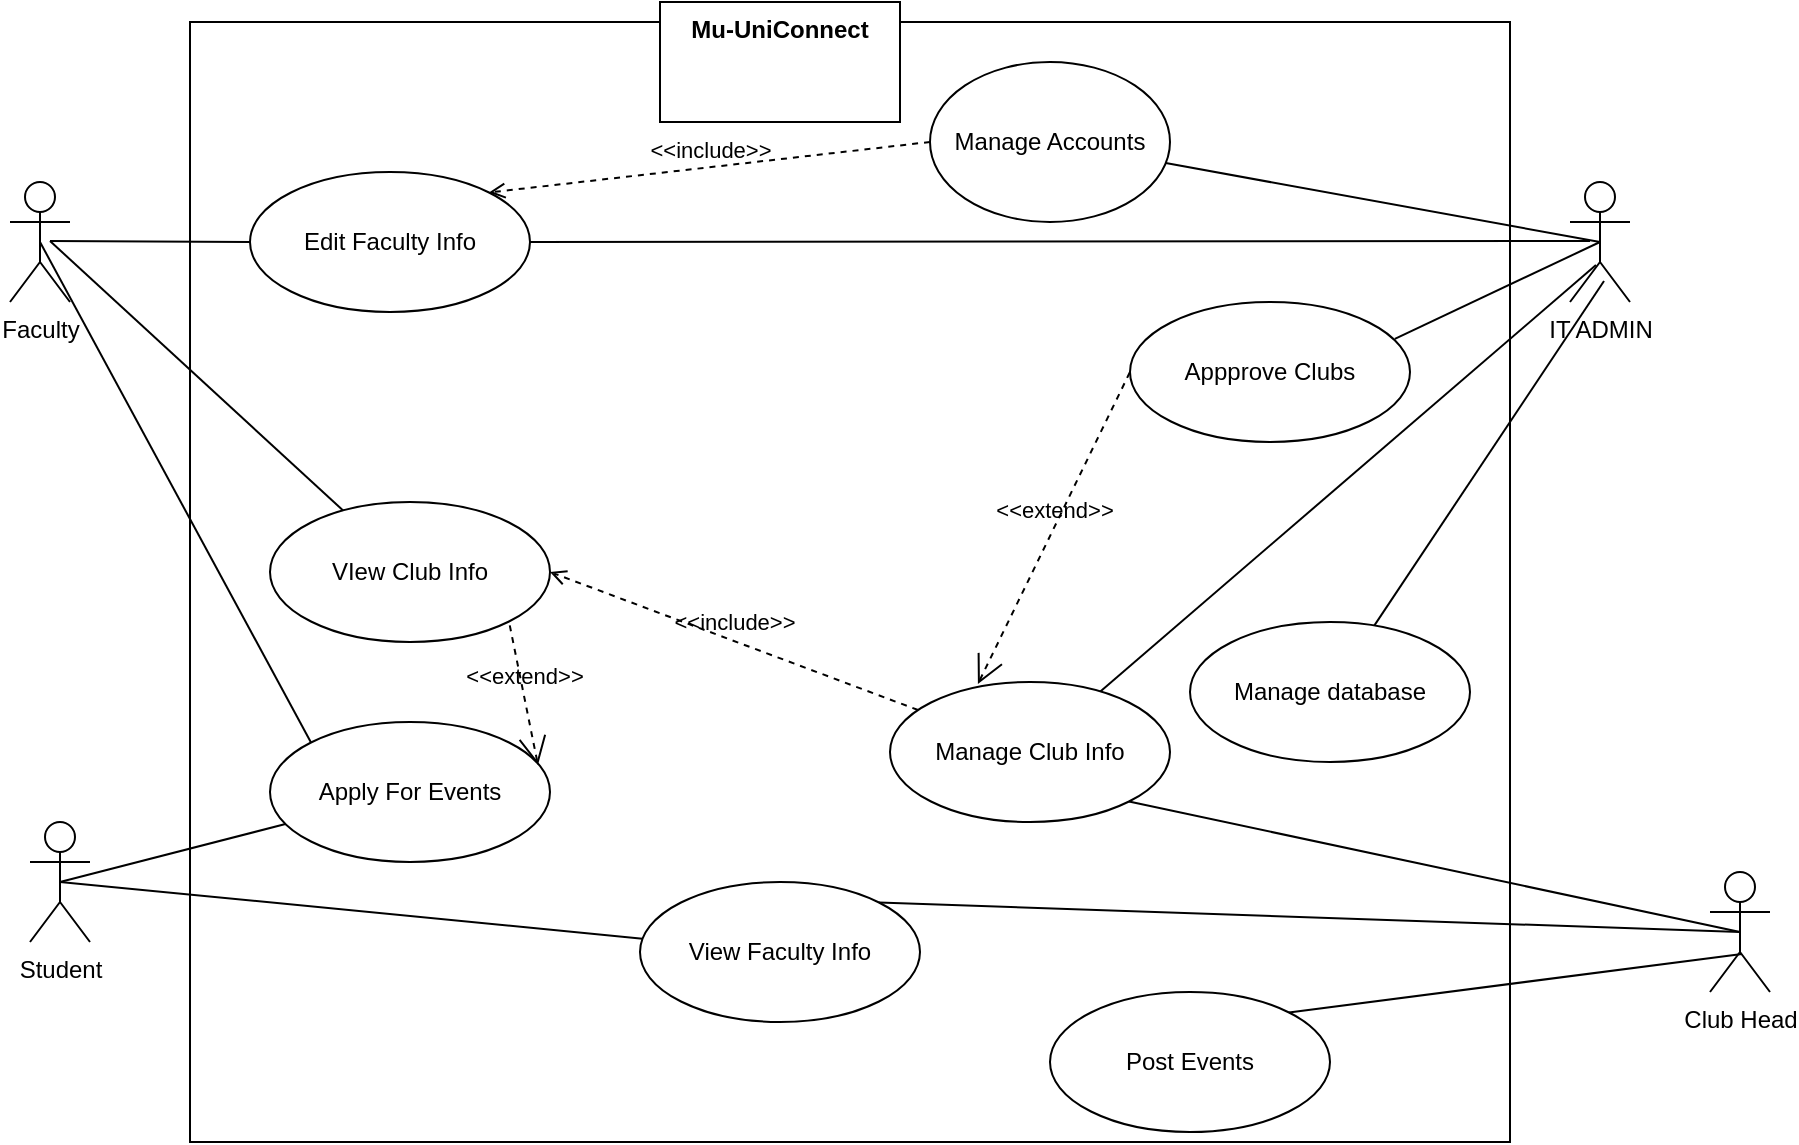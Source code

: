 <mxfile version="26.0.14">
  <diagram name="Page-1" id="A_w5-FzLITz0JaMFMKFy">
    <mxGraphModel dx="1080" dy="577" grid="1" gridSize="10" guides="1" tooltips="1" connect="1" arrows="1" fold="1" page="1" pageScale="1" pageWidth="850" pageHeight="1100" math="0" shadow="0">
      <root>
        <mxCell id="0" />
        <mxCell id="1" parent="0" />
        <mxCell id="ZsO3YzuO2stwxQknPOEC-49" value="" style="rounded=0;whiteSpace=wrap;html=1;" vertex="1" parent="1">
          <mxGeometry x="200" y="30" width="660" height="560" as="geometry" />
        </mxCell>
        <object label="Faculty" id="ZsO3YzuO2stwxQknPOEC-1">
          <mxCell style="shape=umlActor;html=1;verticalLabelPosition=bottom;verticalAlign=top;align=center;" vertex="1" parent="1">
            <mxGeometry x="110" y="110" width="30" height="60" as="geometry" />
          </mxCell>
        </object>
        <mxCell id="ZsO3YzuO2stwxQknPOEC-2" value="Club Head" style="shape=umlActor;html=1;verticalLabelPosition=bottom;verticalAlign=top;align=center;" vertex="1" parent="1">
          <mxGeometry x="960" y="455" width="30" height="60" as="geometry" />
        </mxCell>
        <mxCell id="ZsO3YzuO2stwxQknPOEC-3" value="Student" style="shape=umlActor;html=1;verticalLabelPosition=bottom;verticalAlign=top;align=center;" vertex="1" parent="1">
          <mxGeometry x="120" y="430" width="30" height="60" as="geometry" />
        </mxCell>
        <mxCell id="ZsO3YzuO2stwxQknPOEC-8" value="IT ADMIN" style="shape=umlActor;html=1;verticalLabelPosition=bottom;verticalAlign=top;align=center;" vertex="1" parent="1">
          <mxGeometry x="890" y="110" width="30" height="60" as="geometry" />
        </mxCell>
        <mxCell id="ZsO3YzuO2stwxQknPOEC-21" value="VIew Club Info" style="ellipse;whiteSpace=wrap;html=1;" vertex="1" parent="1">
          <mxGeometry x="240" y="270" width="140" height="70" as="geometry" />
        </mxCell>
        <mxCell id="ZsO3YzuO2stwxQknPOEC-23" value="Apply For Events" style="ellipse;whiteSpace=wrap;html=1;" vertex="1" parent="1">
          <mxGeometry x="240" y="380" width="140" height="70" as="geometry" />
        </mxCell>
        <mxCell id="ZsO3YzuO2stwxQknPOEC-24" value="Manage Club Info" style="ellipse;whiteSpace=wrap;html=1;" vertex="1" parent="1">
          <mxGeometry x="550" y="360" width="140" height="70" as="geometry" />
        </mxCell>
        <mxCell id="ZsO3YzuO2stwxQknPOEC-25" value="Post Events" style="ellipse;whiteSpace=wrap;html=1;" vertex="1" parent="1">
          <mxGeometry x="630" y="515" width="140" height="70" as="geometry" />
        </mxCell>
        <mxCell id="ZsO3YzuO2stwxQknPOEC-26" value="View Faculty Info" style="ellipse;whiteSpace=wrap;html=1;" vertex="1" parent="1">
          <mxGeometry x="425" y="460" width="140" height="70" as="geometry" />
        </mxCell>
        <mxCell id="ZsO3YzuO2stwxQknPOEC-27" value="Edit Faculty Info" style="ellipse;whiteSpace=wrap;html=1;" vertex="1" parent="1">
          <mxGeometry x="230" y="105" width="140" height="70" as="geometry" />
        </mxCell>
        <mxCell id="ZsO3YzuO2stwxQknPOEC-28" value="Appprove Clubs" style="ellipse;whiteSpace=wrap;html=1;" vertex="1" parent="1">
          <mxGeometry x="670" y="170" width="140" height="70" as="geometry" />
        </mxCell>
        <mxCell id="ZsO3YzuO2stwxQknPOEC-30" value="" style="edgeStyle=none;html=1;endArrow=none;verticalAlign=bottom;rounded=0;" edge="1" parent="1" target="ZsO3YzuO2stwxQknPOEC-21">
          <mxGeometry width="160" relative="1" as="geometry">
            <mxPoint x="130" y="139.5" as="sourcePoint" />
            <mxPoint x="290" y="139.5" as="targetPoint" />
          </mxGeometry>
        </mxCell>
        <mxCell id="ZsO3YzuO2stwxQknPOEC-31" value="" style="edgeStyle=none;html=1;endArrow=none;verticalAlign=bottom;rounded=0;" edge="1" parent="1">
          <mxGeometry width="160" relative="1" as="geometry">
            <mxPoint x="130" y="139.5" as="sourcePoint" />
            <mxPoint x="230" y="140" as="targetPoint" />
          </mxGeometry>
        </mxCell>
        <mxCell id="ZsO3YzuO2stwxQknPOEC-32" value="" style="edgeStyle=none;html=1;endArrow=none;verticalAlign=bottom;rounded=0;exitX=1;exitY=0.5;exitDx=0;exitDy=0;" edge="1" parent="1" source="ZsO3YzuO2stwxQknPOEC-27">
          <mxGeometry width="160" relative="1" as="geometry">
            <mxPoint x="740" y="139.5" as="sourcePoint" />
            <mxPoint x="900" y="139.5" as="targetPoint" />
          </mxGeometry>
        </mxCell>
        <mxCell id="ZsO3YzuO2stwxQknPOEC-33" value="" style="edgeStyle=none;html=1;endArrow=none;verticalAlign=bottom;rounded=0;entryX=0.5;entryY=0.5;entryDx=0;entryDy=0;entryPerimeter=0;exitX=0.946;exitY=0.264;exitDx=0;exitDy=0;exitPerimeter=0;" edge="1" parent="1" source="ZsO3YzuO2stwxQknPOEC-28" target="ZsO3YzuO2stwxQknPOEC-8">
          <mxGeometry width="160" relative="1" as="geometry">
            <mxPoint x="750" y="190" as="sourcePoint" />
            <mxPoint x="910" y="190" as="targetPoint" />
          </mxGeometry>
        </mxCell>
        <mxCell id="ZsO3YzuO2stwxQknPOEC-34" value="" style="edgeStyle=none;html=1;endArrow=none;verticalAlign=bottom;rounded=0;entryX=0.433;entryY=0.692;entryDx=0;entryDy=0;entryPerimeter=0;" edge="1" parent="1" source="ZsO3YzuO2stwxQknPOEC-24" target="ZsO3YzuO2stwxQknPOEC-8">
          <mxGeometry width="160" relative="1" as="geometry">
            <mxPoint x="710" y="290" as="sourcePoint" />
            <mxPoint x="870" y="290" as="targetPoint" />
          </mxGeometry>
        </mxCell>
        <mxCell id="ZsO3YzuO2stwxQknPOEC-35" value="" style="edgeStyle=none;html=1;endArrow=none;verticalAlign=bottom;rounded=0;exitX=0.5;exitY=0.5;exitDx=0;exitDy=0;exitPerimeter=0;" edge="1" parent="1" source="ZsO3YzuO2stwxQknPOEC-3" target="ZsO3YzuO2stwxQknPOEC-26">
          <mxGeometry width="160" relative="1" as="geometry">
            <mxPoint x="140" y="470" as="sourcePoint" />
            <mxPoint x="300" y="470" as="targetPoint" />
          </mxGeometry>
        </mxCell>
        <mxCell id="ZsO3YzuO2stwxQknPOEC-36" value="" style="edgeStyle=none;html=1;endArrow=none;verticalAlign=bottom;rounded=0;exitX=0.5;exitY=0.5;exitDx=0;exitDy=0;exitPerimeter=0;" edge="1" parent="1" source="ZsO3YzuO2stwxQknPOEC-3" target="ZsO3YzuO2stwxQknPOEC-23">
          <mxGeometry width="160" relative="1" as="geometry">
            <mxPoint x="140" y="470" as="sourcePoint" />
            <mxPoint x="300" y="470" as="targetPoint" />
          </mxGeometry>
        </mxCell>
        <mxCell id="ZsO3YzuO2stwxQknPOEC-37" value="" style="edgeStyle=none;html=1;endArrow=none;verticalAlign=bottom;rounded=0;exitX=0.5;exitY=0.5;exitDx=0;exitDy=0;exitPerimeter=0;entryX=0;entryY=0;entryDx=0;entryDy=0;" edge="1" parent="1" source="ZsO3YzuO2stwxQknPOEC-1" target="ZsO3YzuO2stwxQknPOEC-23">
          <mxGeometry width="160" relative="1" as="geometry">
            <mxPoint x="440" y="360" as="sourcePoint" />
            <mxPoint x="600" y="360" as="targetPoint" />
          </mxGeometry>
        </mxCell>
        <mxCell id="ZsO3YzuO2stwxQknPOEC-38" value="" style="edgeStyle=none;html=1;endArrow=none;verticalAlign=bottom;rounded=0;entryX=0.5;entryY=0.5;entryDx=0;entryDy=0;entryPerimeter=0;exitX=1;exitY=1;exitDx=0;exitDy=0;" edge="1" parent="1" source="ZsO3YzuO2stwxQknPOEC-24" target="ZsO3YzuO2stwxQknPOEC-2">
          <mxGeometry width="160" relative="1" as="geometry">
            <mxPoint x="730" y="470" as="sourcePoint" />
            <mxPoint x="890" y="470" as="targetPoint" />
          </mxGeometry>
        </mxCell>
        <mxCell id="ZsO3YzuO2stwxQknPOEC-39" value="" style="edgeStyle=none;html=1;endArrow=none;verticalAlign=bottom;rounded=0;exitX=1;exitY=0;exitDx=0;exitDy=0;entryX=0.533;entryY=0.683;entryDx=0;entryDy=0;entryPerimeter=0;" edge="1" parent="1" source="ZsO3YzuO2stwxQknPOEC-25" target="ZsO3YzuO2stwxQknPOEC-2">
          <mxGeometry width="160" relative="1" as="geometry">
            <mxPoint x="720" y="470" as="sourcePoint" />
            <mxPoint x="880" y="470" as="targetPoint" />
          </mxGeometry>
        </mxCell>
        <mxCell id="ZsO3YzuO2stwxQknPOEC-40" value="Manage Accounts" style="ellipse;whiteSpace=wrap;html=1;" vertex="1" parent="1">
          <mxGeometry x="570" y="50" width="120" height="80" as="geometry" />
        </mxCell>
        <mxCell id="ZsO3YzuO2stwxQknPOEC-41" value="" style="edgeStyle=none;html=1;endArrow=none;verticalAlign=bottom;rounded=0;exitX=0.5;exitY=0.5;exitDx=0;exitDy=0;exitPerimeter=0;" edge="1" parent="1" source="ZsO3YzuO2stwxQknPOEC-8" target="ZsO3YzuO2stwxQknPOEC-40">
          <mxGeometry width="160" relative="1" as="geometry">
            <mxPoint x="860" y="150" as="sourcePoint" />
            <mxPoint x="1015" y="230" as="targetPoint" />
          </mxGeometry>
        </mxCell>
        <mxCell id="ZsO3YzuO2stwxQknPOEC-42" value="" style="edgeStyle=none;html=1;endArrow=none;verticalAlign=bottom;rounded=0;entryX=0.5;entryY=0.5;entryDx=0;entryDy=0;entryPerimeter=0;exitX=1;exitY=0;exitDx=0;exitDy=0;" edge="1" parent="1" source="ZsO3YzuO2stwxQknPOEC-26" target="ZsO3YzuO2stwxQknPOEC-2">
          <mxGeometry width="160" relative="1" as="geometry">
            <mxPoint x="730" y="460" as="sourcePoint" />
            <mxPoint x="890" y="460" as="targetPoint" />
          </mxGeometry>
        </mxCell>
        <mxCell id="ZsO3YzuO2stwxQknPOEC-43" value="Manage database" style="ellipse;whiteSpace=wrap;html=1;" vertex="1" parent="1">
          <mxGeometry x="700" y="330" width="140" height="70" as="geometry" />
        </mxCell>
        <mxCell id="ZsO3YzuO2stwxQknPOEC-44" value="" style="edgeStyle=none;html=1;endArrow=none;verticalAlign=bottom;rounded=0;exitX=0.567;exitY=0.825;exitDx=0;exitDy=0;exitPerimeter=0;" edge="1" parent="1" source="ZsO3YzuO2stwxQknPOEC-8" target="ZsO3YzuO2stwxQknPOEC-43">
          <mxGeometry width="160" relative="1" as="geometry">
            <mxPoint x="830" y="269" as="sourcePoint" />
            <mxPoint x="990" y="269" as="targetPoint" />
          </mxGeometry>
        </mxCell>
        <mxCell id="ZsO3YzuO2stwxQknPOEC-45" value="&amp;lt;&amp;lt;include&amp;gt;&amp;gt;" style="edgeStyle=none;html=1;endArrow=open;verticalAlign=bottom;dashed=1;labelBackgroundColor=none;rounded=0;entryX=1;entryY=0;entryDx=0;entryDy=0;exitX=0;exitY=0.5;exitDx=0;exitDy=0;" edge="1" parent="1" source="ZsO3YzuO2stwxQknPOEC-40" target="ZsO3YzuO2stwxQknPOEC-27">
          <mxGeometry width="160" relative="1" as="geometry">
            <mxPoint x="470" y="280" as="sourcePoint" />
            <mxPoint x="630" y="280" as="targetPoint" />
          </mxGeometry>
        </mxCell>
        <mxCell id="ZsO3YzuO2stwxQknPOEC-46" value="&amp;lt;&amp;lt;include&amp;gt;&amp;gt;" style="edgeStyle=none;html=1;endArrow=open;verticalAlign=bottom;dashed=1;labelBackgroundColor=none;rounded=0;entryX=1;entryY=0.5;entryDx=0;entryDy=0;" edge="1" parent="1" source="ZsO3YzuO2stwxQknPOEC-24" target="ZsO3YzuO2stwxQknPOEC-21">
          <mxGeometry width="160" relative="1" as="geometry">
            <mxPoint x="470" y="280" as="sourcePoint" />
            <mxPoint x="630" y="280" as="targetPoint" />
          </mxGeometry>
        </mxCell>
        <mxCell id="ZsO3YzuO2stwxQknPOEC-47" value="&amp;lt;&amp;lt;extend&amp;gt;&amp;gt;" style="edgeStyle=none;html=1;startArrow=open;endArrow=none;startSize=12;verticalAlign=bottom;dashed=1;labelBackgroundColor=none;rounded=0;entryX=0;entryY=0.5;entryDx=0;entryDy=0;exitX=0.314;exitY=0.014;exitDx=0;exitDy=0;exitPerimeter=0;" edge="1" parent="1" source="ZsO3YzuO2stwxQknPOEC-24" target="ZsO3YzuO2stwxQknPOEC-28">
          <mxGeometry width="160" relative="1" as="geometry">
            <mxPoint x="470" y="280" as="sourcePoint" />
            <mxPoint x="630" y="280" as="targetPoint" />
          </mxGeometry>
        </mxCell>
        <mxCell id="ZsO3YzuO2stwxQknPOEC-48" value="&amp;lt;&amp;lt;extend&amp;gt;&amp;gt;" style="edgeStyle=none;html=1;startArrow=open;endArrow=none;startSize=12;verticalAlign=bottom;dashed=1;labelBackgroundColor=none;rounded=0;exitX=0.957;exitY=0.307;exitDx=0;exitDy=0;exitPerimeter=0;entryX=1;entryY=1;entryDx=0;entryDy=0;" edge="1" parent="1" source="ZsO3YzuO2stwxQknPOEC-23" target="ZsO3YzuO2stwxQknPOEC-21">
          <mxGeometry width="160" relative="1" as="geometry">
            <mxPoint x="470" y="370" as="sourcePoint" />
            <mxPoint x="630" y="370" as="targetPoint" />
          </mxGeometry>
        </mxCell>
        <mxCell id="ZsO3YzuO2stwxQknPOEC-50" value="Mu-UniConnect" style="shape=rect;html=1;verticalAlign=top;fontStyle=1;whiteSpace=wrap;align=center;" vertex="1" parent="1">
          <mxGeometry x="435" y="20" width="120" height="60" as="geometry" />
        </mxCell>
      </root>
    </mxGraphModel>
  </diagram>
</mxfile>

